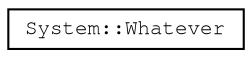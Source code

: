 digraph "Graphical Class Hierarchy"
{
 // LATEX_PDF_SIZE
  edge [fontname="FreeMono",fontsize="10",labelfontname="FreeMono",labelfontsize="10"];
  node [fontname="FreeMono",fontsize="10",shape=record];
  rankdir="LR";
  Node0 [label="System::Whatever",height=0.2,width=0.4,color="black", fillcolor="white", style="filled",URL="$struct_system_1_1_whatever.html",tooltip=" "];
}

